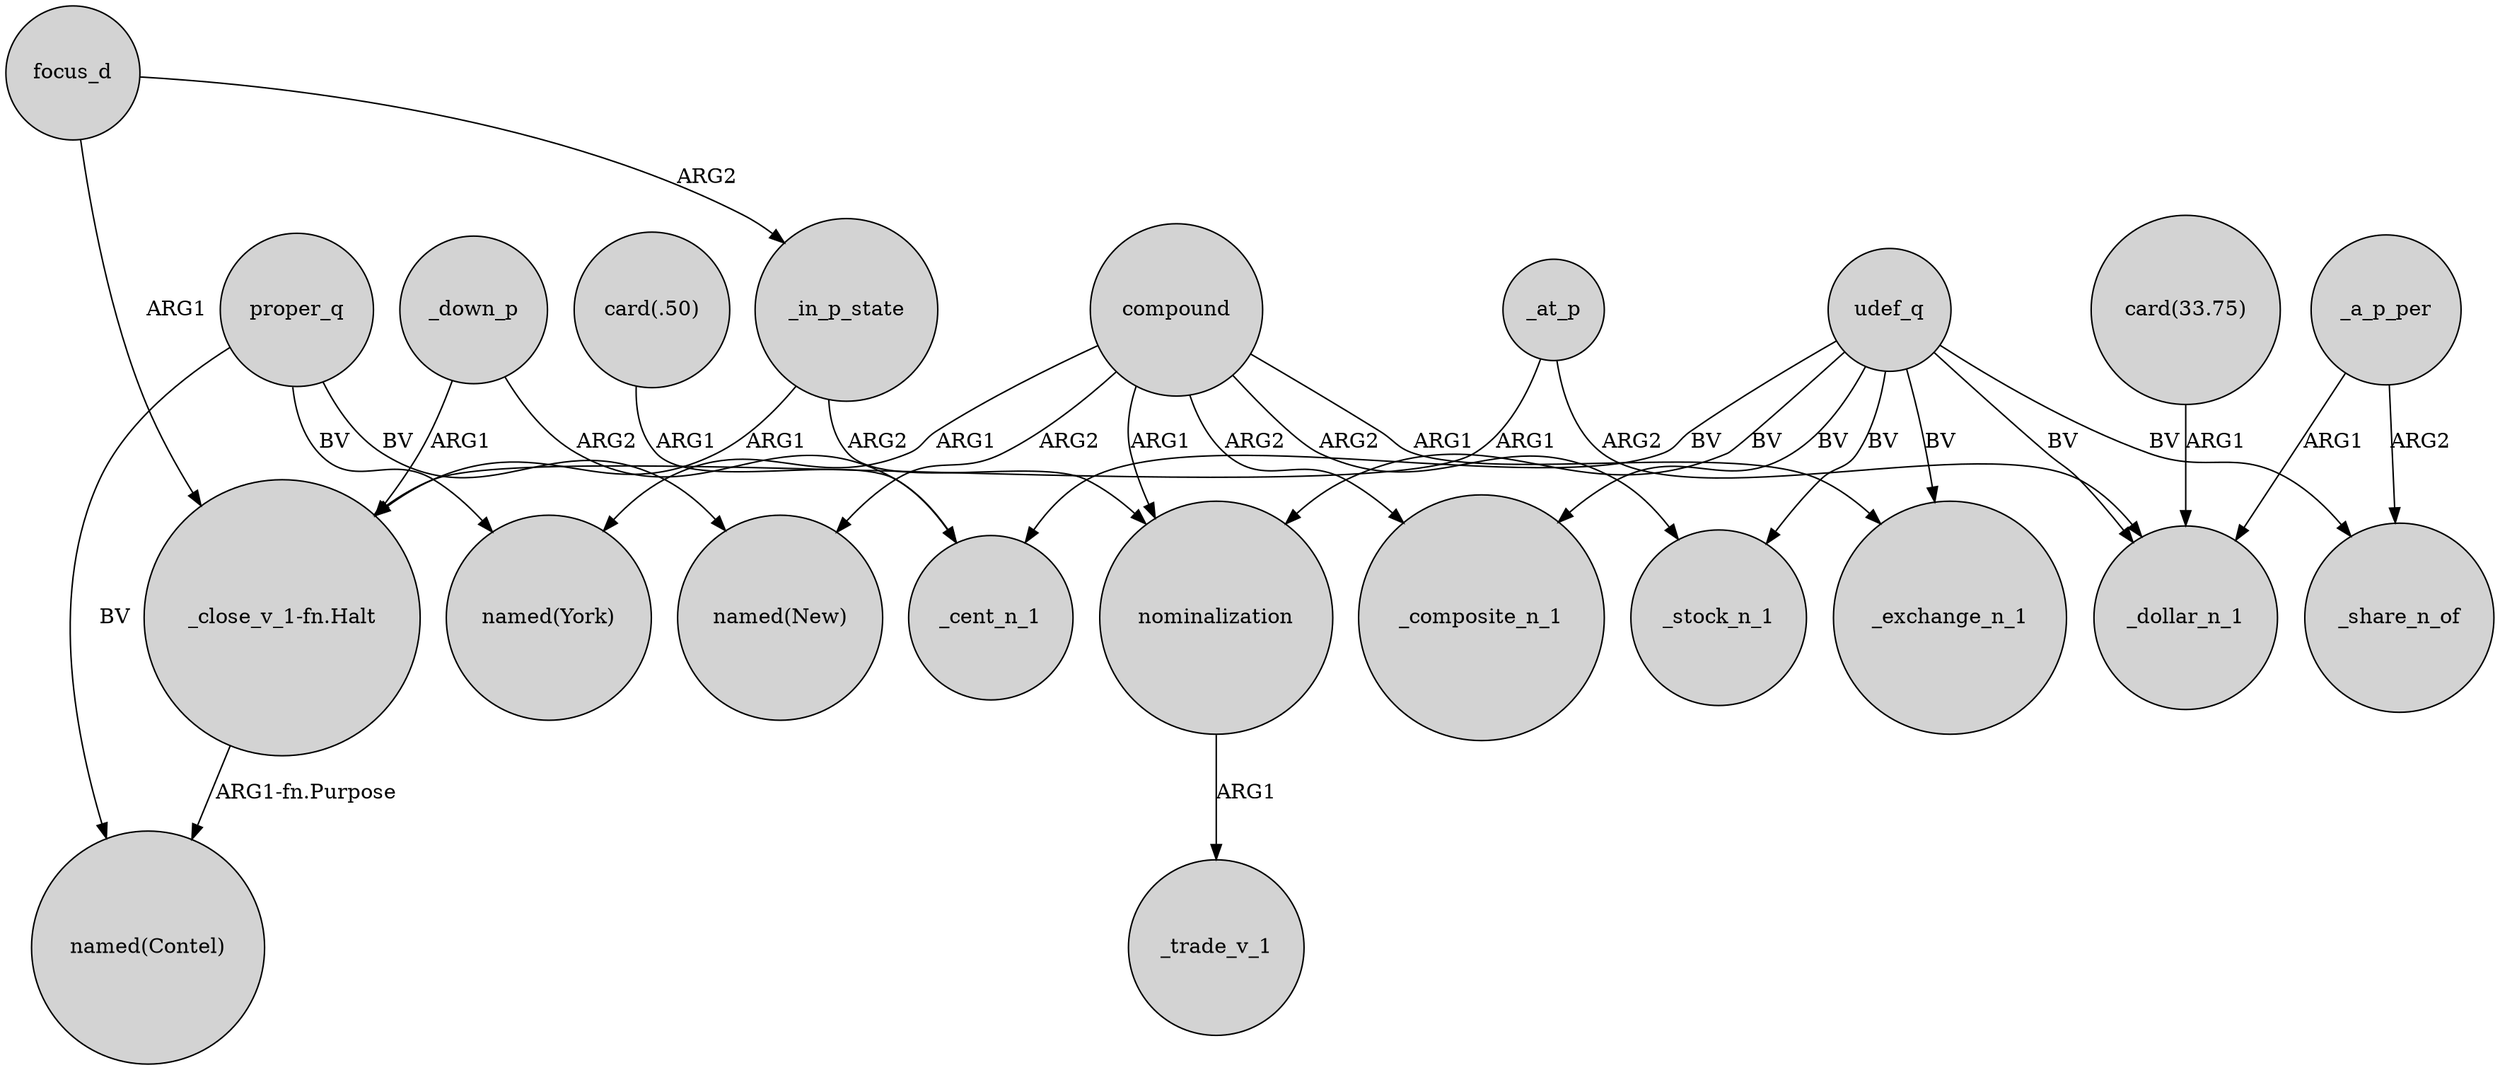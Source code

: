 digraph {
	node [shape=circle style=filled]
	"card(.50)" -> _cent_n_1 [label=ARG1]
	_in_p_state -> nominalization [label=ARG2]
	focus_d -> "_close_v_1-fn.Halt" [label=ARG1]
	focus_d -> _in_p_state [label=ARG2]
	_in_p_state -> "_close_v_1-fn.Halt" [label=ARG1]
	_down_p -> "_close_v_1-fn.Halt" [label=ARG1]
	compound -> "named(New)" [label=ARG2]
	_down_p -> _cent_n_1 [label=ARG2]
	proper_q -> "named(New)" [label=BV]
	udef_q -> nominalization [label=BV]
	udef_q -> _exchange_n_1 [label=BV]
	udef_q -> _cent_n_1 [label=BV]
	compound -> _exchange_n_1 [label=ARG1]
	proper_q -> "named(York)" [label=BV]
	compound -> nominalization [label=ARG1]
	udef_q -> _stock_n_1 [label=BV]
	_at_p -> _dollar_n_1 [label=ARG2]
	_a_p_per -> _share_n_of [label=ARG2]
	udef_q -> _share_n_of [label=BV]
	_at_p -> "_close_v_1-fn.Halt" [label=ARG1]
	compound -> _stock_n_1 [label=ARG2]
	udef_q -> _dollar_n_1 [label=BV]
	"_close_v_1-fn.Halt" -> "named(Contel)" [label="ARG1-fn.Purpose"]
	_a_p_per -> _dollar_n_1 [label=ARG1]
	"card(33.75)" -> _dollar_n_1 [label=ARG1]
	udef_q -> _composite_n_1 [label=BV]
	proper_q -> "named(Contel)" [label=BV]
	compound -> "named(York)" [label=ARG1]
	compound -> _composite_n_1 [label=ARG2]
	nominalization -> _trade_v_1 [label=ARG1]
}
